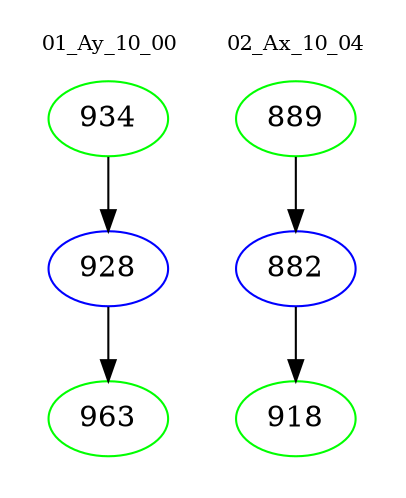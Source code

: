 digraph{
subgraph cluster_0 {
color = white
label = "01_Ay_10_00";
fontsize=10;
T0_934 [label="934", color="green"]
T0_934 -> T0_928 [color="black"]
T0_928 [label="928", color="blue"]
T0_928 -> T0_963 [color="black"]
T0_963 [label="963", color="green"]
}
subgraph cluster_1 {
color = white
label = "02_Ax_10_04";
fontsize=10;
T1_889 [label="889", color="green"]
T1_889 -> T1_882 [color="black"]
T1_882 [label="882", color="blue"]
T1_882 -> T1_918 [color="black"]
T1_918 [label="918", color="green"]
}
}
